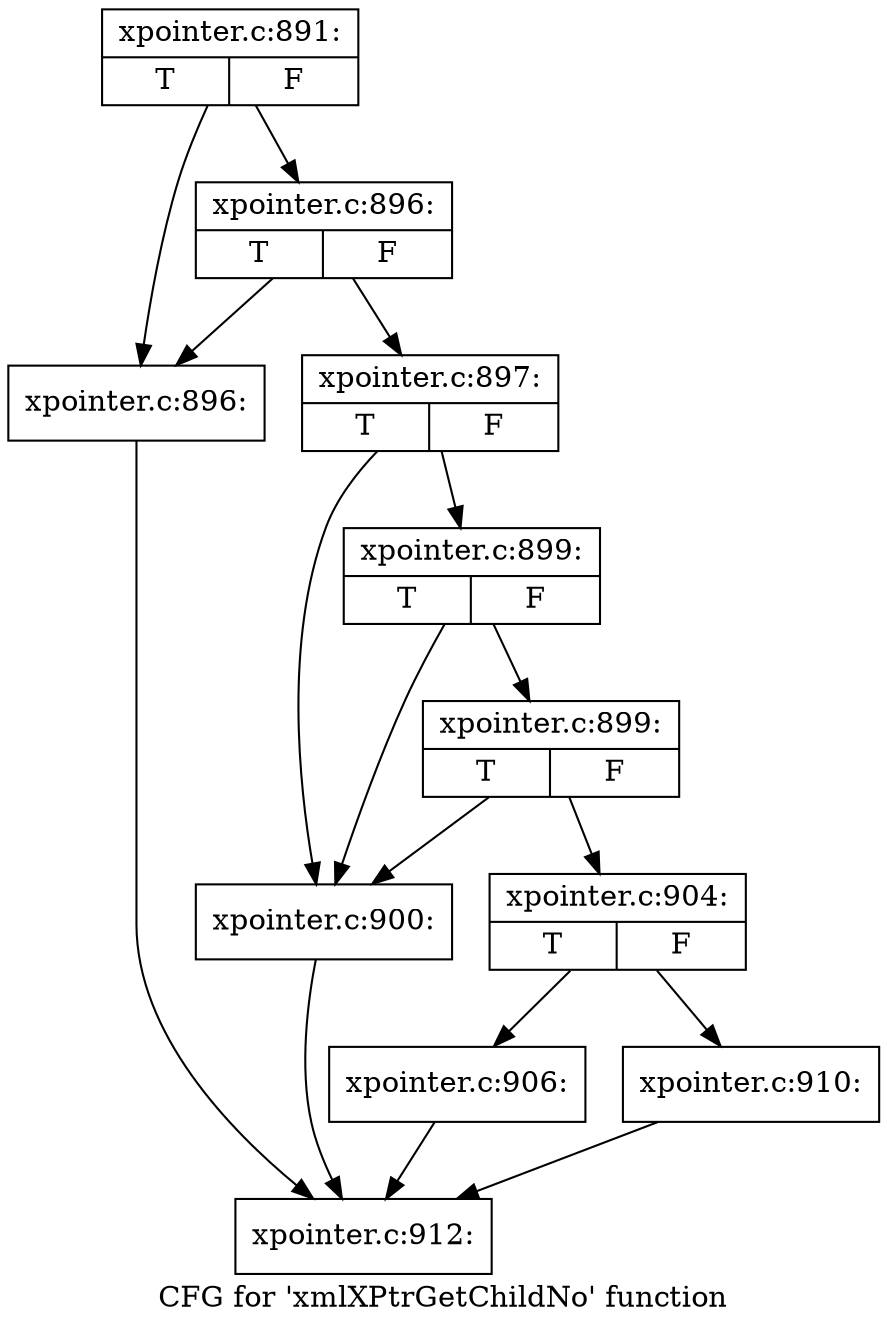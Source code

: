 digraph "CFG for 'xmlXPtrGetChildNo' function" {
	label="CFG for 'xmlXPtrGetChildNo' function";

	Node0x55f69053d480 [shape=record,label="{xpointer.c:891:|{<s0>T|<s1>F}}"];
	Node0x55f69053d480 -> Node0x55f690545c40;
	Node0x55f69053d480 -> Node0x55f690545ce0;
	Node0x55f690545ce0 [shape=record,label="{xpointer.c:896:|{<s0>T|<s1>F}}"];
	Node0x55f690545ce0 -> Node0x55f690545c40;
	Node0x55f690545ce0 -> Node0x55f690545c90;
	Node0x55f690545c40 [shape=record,label="{xpointer.c:896:}"];
	Node0x55f690545c40 -> Node0x55f69053d4d0;
	Node0x55f690545c90 [shape=record,label="{xpointer.c:897:|{<s0>T|<s1>F}}"];
	Node0x55f690545c90 -> Node0x55f6905468a0;
	Node0x55f690545c90 -> Node0x55f6905469c0;
	Node0x55f6905469c0 [shape=record,label="{xpointer.c:899:|{<s0>T|<s1>F}}"];
	Node0x55f6905469c0 -> Node0x55f6905468a0;
	Node0x55f6905469c0 -> Node0x55f690546940;
	Node0x55f690546940 [shape=record,label="{xpointer.c:899:|{<s0>T|<s1>F}}"];
	Node0x55f690546940 -> Node0x55f6905468a0;
	Node0x55f690546940 -> Node0x55f6905468f0;
	Node0x55f6905468a0 [shape=record,label="{xpointer.c:900:}"];
	Node0x55f6905468a0 -> Node0x55f69053d4d0;
	Node0x55f6905468f0 [shape=record,label="{xpointer.c:904:|{<s0>T|<s1>F}}"];
	Node0x55f6905468f0 -> Node0x55f690548280;
	Node0x55f6905468f0 -> Node0x55f6905482d0;
	Node0x55f690548280 [shape=record,label="{xpointer.c:906:}"];
	Node0x55f690548280 -> Node0x55f69053d4d0;
	Node0x55f6905482d0 [shape=record,label="{xpointer.c:910:}"];
	Node0x55f6905482d0 -> Node0x55f69053d4d0;
	Node0x55f69053d4d0 [shape=record,label="{xpointer.c:912:}"];
}
